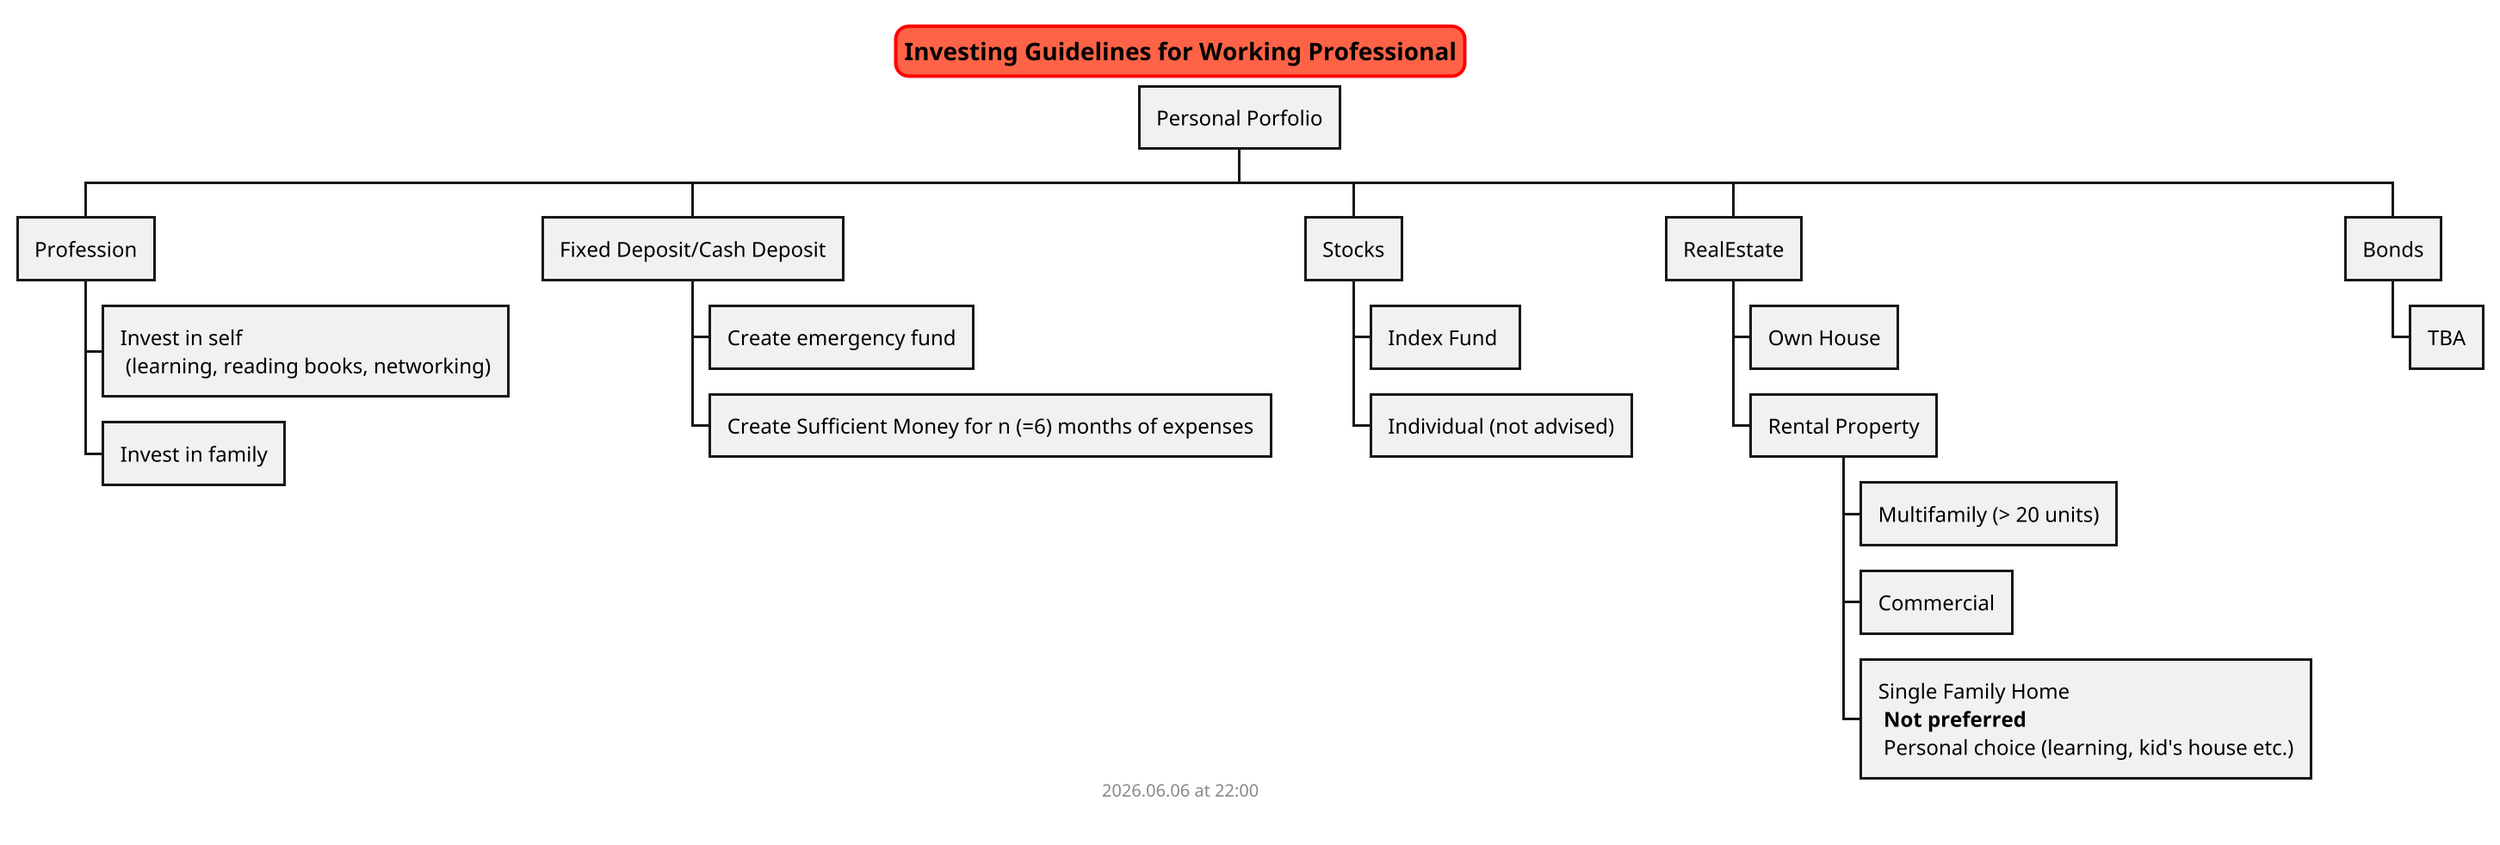 @startwbs investing_guidelines

scale 2
skinparam titleBorderRoundCorner 15
skinparam titleBorderThickness 2
skinparam titleBorderColor red
skinparam titleBackgroundColor Tomato

title Investing Guidelines for Working Professional

* Personal Porfolio

** Profession
*** Invest in self \n (learning, reading books, networking)
*** Invest in family

** Fixed Deposit/Cash Deposit
*** Create emergency fund
*** Create Sufficient Money for n (=6) months of expenses

** Stocks
*** Index Fund 
*** Individual (not advised)

** RealEstate
*** Own House
*** Rental Property
**** Multifamily (> 20 units)
**** Commercial
**** Single Family Home \n **Not preferred** \n Personal choice (learning, kid's house etc.)

** Bonds
*** TBA

footer
%date("yyyy.MM.dd' at 'HH:mm")
%filename()
end footer

@endwbs
